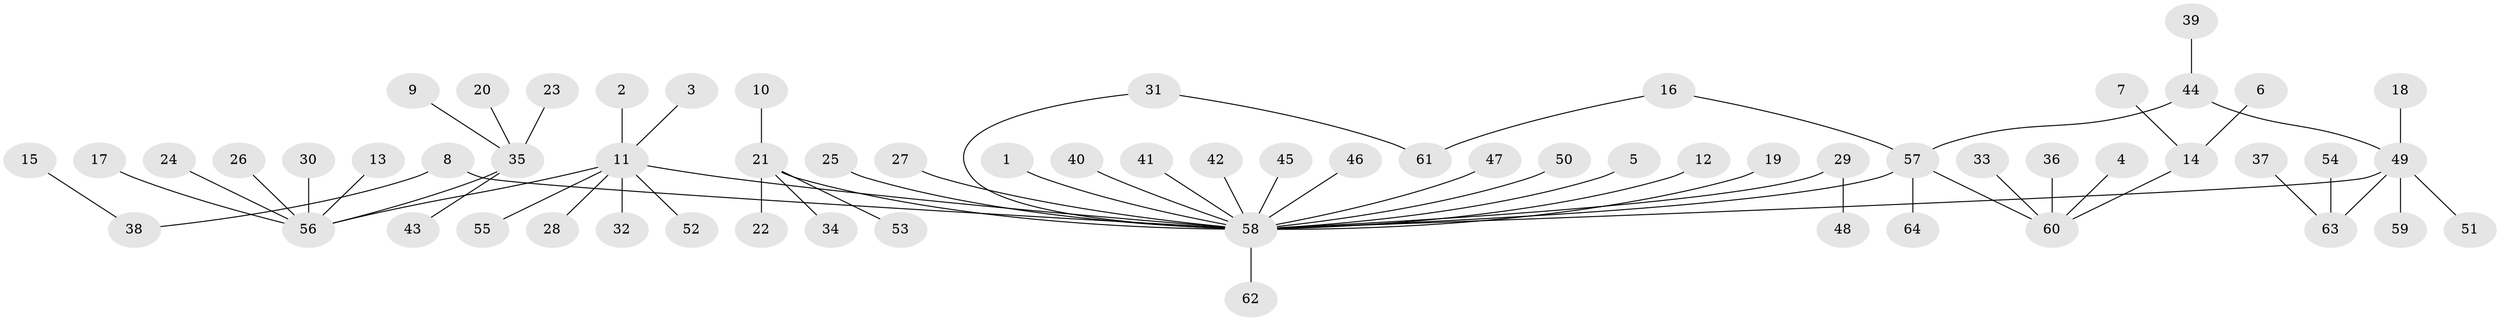 // original degree distribution, {24: 0.007874015748031496, 5: 0.031496062992125984, 3: 0.06299212598425197, 10: 0.007874015748031496, 2: 0.12598425196850394, 1: 0.6929133858267716, 8: 0.015748031496062992, 9: 0.007874015748031496, 7: 0.023622047244094488, 4: 0.023622047244094488}
// Generated by graph-tools (version 1.1) at 2025/36/03/04/25 23:36:56]
// undirected, 64 vertices, 65 edges
graph export_dot {
  node [color=gray90,style=filled];
  1;
  2;
  3;
  4;
  5;
  6;
  7;
  8;
  9;
  10;
  11;
  12;
  13;
  14;
  15;
  16;
  17;
  18;
  19;
  20;
  21;
  22;
  23;
  24;
  25;
  26;
  27;
  28;
  29;
  30;
  31;
  32;
  33;
  34;
  35;
  36;
  37;
  38;
  39;
  40;
  41;
  42;
  43;
  44;
  45;
  46;
  47;
  48;
  49;
  50;
  51;
  52;
  53;
  54;
  55;
  56;
  57;
  58;
  59;
  60;
  61;
  62;
  63;
  64;
  1 -- 58 [weight=1.0];
  2 -- 11 [weight=1.0];
  3 -- 11 [weight=1.0];
  4 -- 60 [weight=1.0];
  5 -- 58 [weight=1.0];
  6 -- 14 [weight=1.0];
  7 -- 14 [weight=1.0];
  8 -- 38 [weight=1.0];
  8 -- 58 [weight=1.0];
  9 -- 35 [weight=1.0];
  10 -- 21 [weight=1.0];
  11 -- 28 [weight=1.0];
  11 -- 32 [weight=1.0];
  11 -- 52 [weight=1.0];
  11 -- 55 [weight=1.0];
  11 -- 56 [weight=1.0];
  11 -- 58 [weight=1.0];
  12 -- 58 [weight=1.0];
  13 -- 56 [weight=1.0];
  14 -- 60 [weight=1.0];
  15 -- 38 [weight=1.0];
  16 -- 57 [weight=1.0];
  16 -- 61 [weight=1.0];
  17 -- 56 [weight=1.0];
  18 -- 49 [weight=1.0];
  19 -- 58 [weight=1.0];
  20 -- 35 [weight=1.0];
  21 -- 22 [weight=1.0];
  21 -- 34 [weight=1.0];
  21 -- 53 [weight=1.0];
  21 -- 58 [weight=1.0];
  23 -- 35 [weight=1.0];
  24 -- 56 [weight=1.0];
  25 -- 58 [weight=1.0];
  26 -- 56 [weight=1.0];
  27 -- 58 [weight=1.0];
  29 -- 48 [weight=1.0];
  29 -- 58 [weight=1.0];
  30 -- 56 [weight=1.0];
  31 -- 58 [weight=1.0];
  31 -- 61 [weight=1.0];
  33 -- 60 [weight=1.0];
  35 -- 43 [weight=1.0];
  35 -- 56 [weight=1.0];
  36 -- 60 [weight=1.0];
  37 -- 63 [weight=1.0];
  39 -- 44 [weight=1.0];
  40 -- 58 [weight=1.0];
  41 -- 58 [weight=1.0];
  42 -- 58 [weight=1.0];
  44 -- 49 [weight=1.0];
  44 -- 57 [weight=1.0];
  45 -- 58 [weight=1.0];
  46 -- 58 [weight=1.0];
  47 -- 58 [weight=1.0];
  49 -- 51 [weight=1.0];
  49 -- 58 [weight=1.0];
  49 -- 59 [weight=1.0];
  49 -- 63 [weight=1.0];
  50 -- 58 [weight=1.0];
  54 -- 63 [weight=1.0];
  57 -- 58 [weight=1.0];
  57 -- 60 [weight=1.0];
  57 -- 64 [weight=1.0];
  58 -- 62 [weight=1.0];
}

